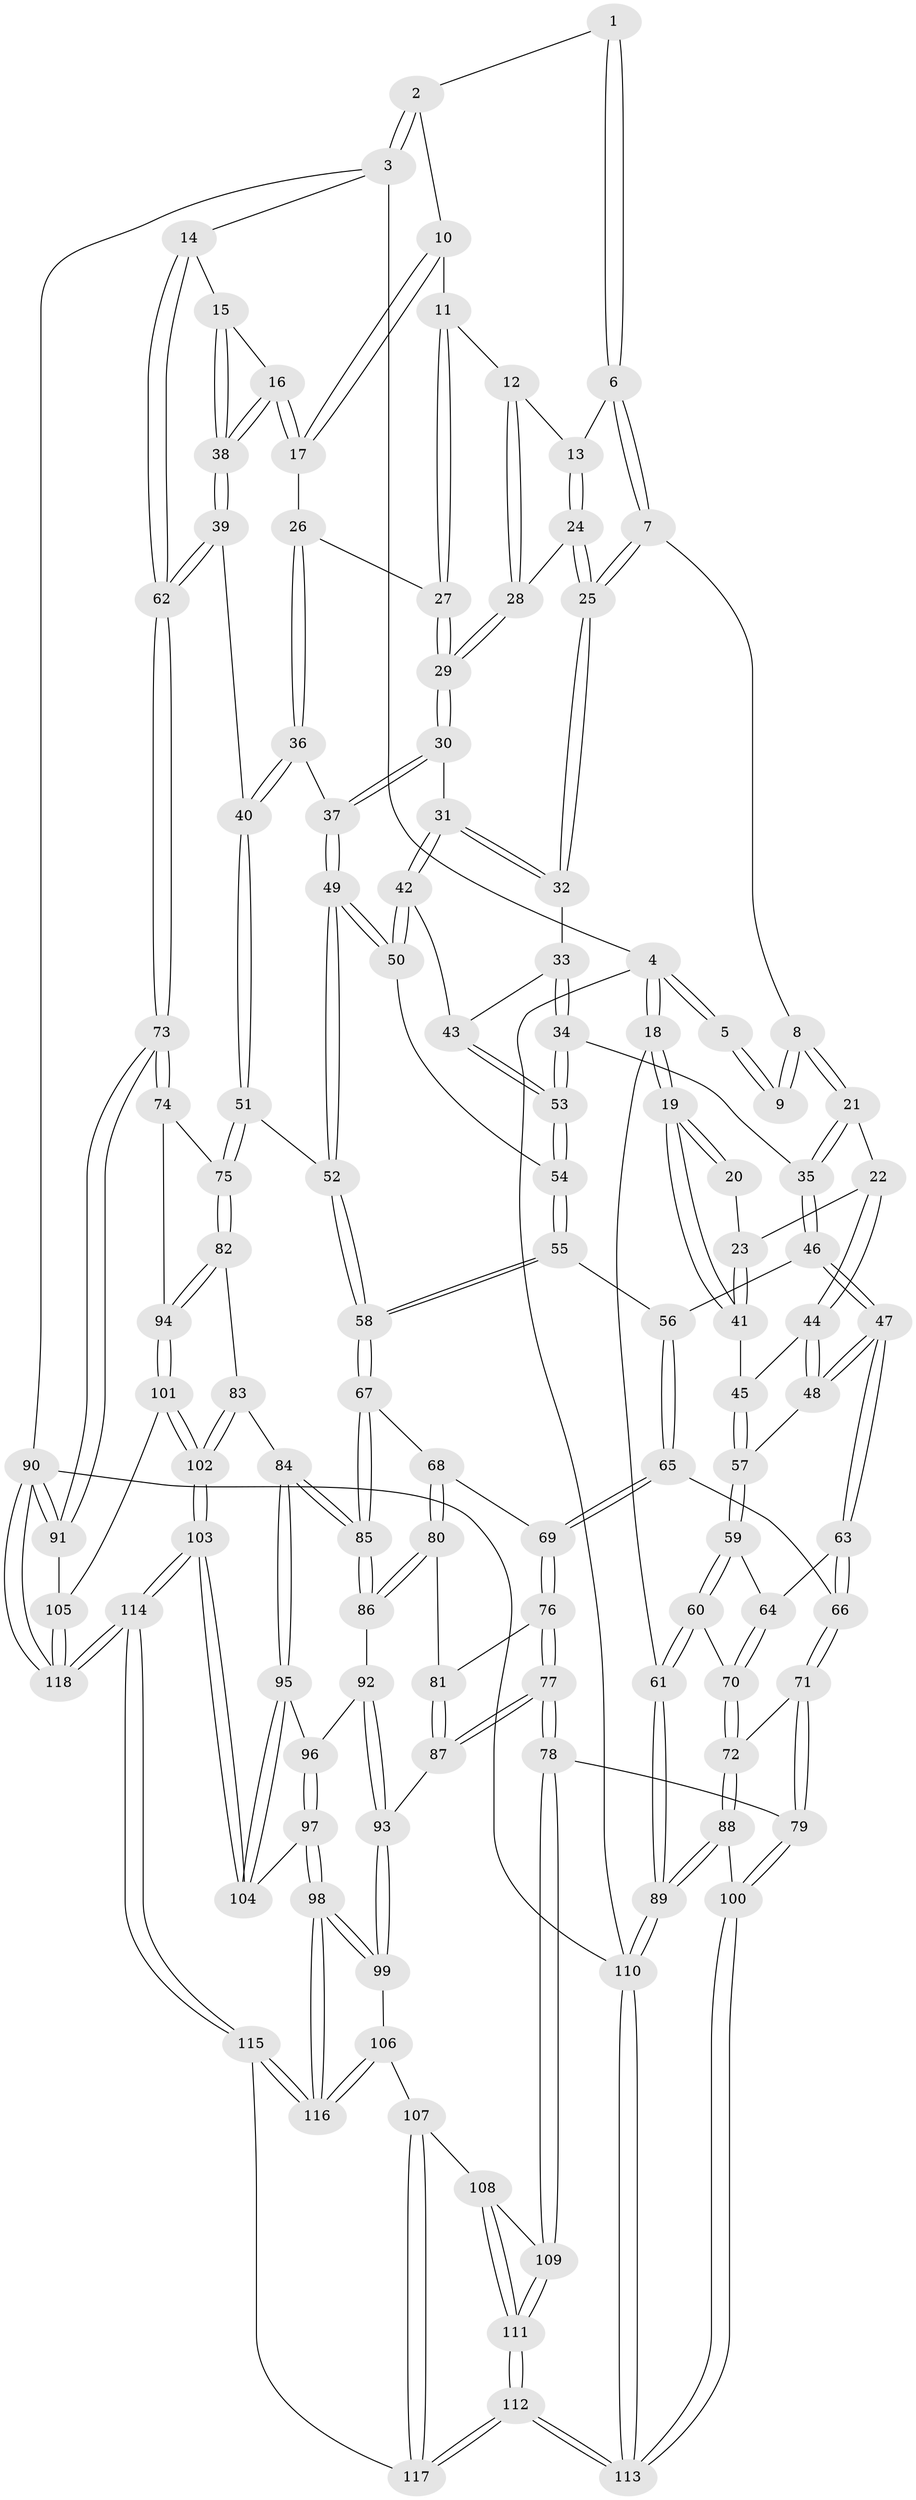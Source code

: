 // coarse degree distribution, {3: 0.2318840579710145, 5: 0.21739130434782608, 6: 0.057971014492753624, 4: 0.4782608695652174, 7: 0.014492753623188406}
// Generated by graph-tools (version 1.1) at 2025/24/03/03/25 07:24:33]
// undirected, 118 vertices, 292 edges
graph export_dot {
graph [start="1"]
  node [color=gray90,style=filled];
  1 [pos="+0.5145070336626206+0"];
  2 [pos="+0.7844442009538208+0"];
  3 [pos="+1+0"];
  4 [pos="+0+0"];
  5 [pos="+0.1415377147528574+0"];
  6 [pos="+0.4843922562597808+0"];
  7 [pos="+0.3777720368108312+0.138392959397216"];
  8 [pos="+0.2586496829631703+0.15225109975347706"];
  9 [pos="+0.16811061041302705+0.017382354799221216"];
  10 [pos="+0.7833670779245288+0"];
  11 [pos="+0.6323788009158839+0.15525161695995712"];
  12 [pos="+0.6091335449109122+0.15778273083873617"];
  13 [pos="+0.5379270431144112+0.081323367295709"];
  14 [pos="+1+0"];
  15 [pos="+0.9755116128728588+0.15816316980124379"];
  16 [pos="+0.8238967771628963+0.20612417377804423"];
  17 [pos="+0.7777146058381387+0.17502749360334324"];
  18 [pos="+0+0.2509218486803515"];
  19 [pos="+0+0.25421455595633563"];
  20 [pos="+0.09595405115148338+0.08495048565531971"];
  21 [pos="+0.22132352810374145+0.2333333790725969"];
  22 [pos="+0.2186093595275367+0.23588722664719944"];
  23 [pos="+0.10940535367330327+0.2321974266938436"];
  24 [pos="+0.5098753749742084+0.21699818001385598"];
  25 [pos="+0.4411230041185256+0.24230139696203346"];
  26 [pos="+0.7410181371532176+0.19044004895067007"];
  27 [pos="+0.7269686078521941+0.18942504977634414"];
  28 [pos="+0.5795162874188521+0.2171475181089879"];
  29 [pos="+0.60492034993801+0.2787867186705389"];
  30 [pos="+0.6050400532419146+0.2860759768083403"];
  31 [pos="+0.5641723846635659+0.3182909295865733"];
  32 [pos="+0.4409956920210329+0.24848376653727103"];
  33 [pos="+0.4396871386780265+0.251740250809335"];
  34 [pos="+0.3920106271763694+0.34198657548460387"];
  35 [pos="+0.38437154989871214+0.3443595782587038"];
  36 [pos="+0.6951227174261537+0.33297072808510497"];
  37 [pos="+0.6798930566761963+0.33308805088041293"];
  38 [pos="+0.8668090476575577+0.3980192872652643"];
  39 [pos="+0.8720580135636209+0.4337785858052583"];
  40 [pos="+0.8424859930153134+0.4415919156292275"];
  41 [pos="+0+0.28244333280258044"];
  42 [pos="+0.5491093006763709+0.37002902500463414"];
  43 [pos="+0.523387809687389+0.3686110322729362"];
  44 [pos="+0.2114725796620719+0.27735602019906364"];
  45 [pos="+0.014541338049033261+0.3611088441717794"];
  46 [pos="+0.3403434048153588+0.3912465920929039"];
  47 [pos="+0.21687835269725467+0.45219673451712544"];
  48 [pos="+0.20004779412271423+0.43516912929184964"];
  49 [pos="+0.5937643834438089+0.43892501820323426"];
  50 [pos="+0.5706482092910355+0.41418072608649653"];
  51 [pos="+0.7162331730238524+0.54398337743048"];
  52 [pos="+0.6252342912870983+0.5497621386425574"];
  53 [pos="+0.43744055468718573+0.3822006658546038"];
  54 [pos="+0.4539413602471714+0.4430920671669336"];
  55 [pos="+0.45145636881383433+0.46438533089069556"];
  56 [pos="+0.40812402243516255+0.5060156645136707"];
  57 [pos="+0.0909947319791366+0.42176664862436947"];
  58 [pos="+0.6246733467470127+0.5501884668827058"];
  59 [pos="+0.03393219057908942+0.537973660060941"];
  60 [pos="+0+0.5915633235641117"];
  61 [pos="+0+0.6065070822858298"];
  62 [pos="+1+0.5089757217378176"];
  63 [pos="+0.22221478972623085+0.47468394181313184"];
  64 [pos="+0.15674716649868112+0.5452095045078041"];
  65 [pos="+0.3779286427419812+0.5738130875262791"];
  66 [pos="+0.26041810532037485+0.522987685722548"];
  67 [pos="+0.6227286175472366+0.5526501033062136"];
  68 [pos="+0.5890402209383141+0.5725696233335701"];
  69 [pos="+0.37855873388935696+0.5749080455726001"];
  70 [pos="+0.10313002034100899+0.6561032476249427"];
  71 [pos="+0.19703163907646556+0.7255462066673944"];
  72 [pos="+0.11527876546841635+0.6753130185242803"];
  73 [pos="+1+0.5648925192965134"];
  74 [pos="+0.9404746978309912+0.6710324247447641"];
  75 [pos="+0.757191315612594+0.6321803330954355"];
  76 [pos="+0.3793323499721674+0.6475899611986092"];
  77 [pos="+0.2834325881916135+0.7749195468300462"];
  78 [pos="+0.27660406711680185+0.7785942949349534"];
  79 [pos="+0.22874073347834672+0.7722534488141206"];
  80 [pos="+0.5068456646872094+0.6973649525254199"];
  81 [pos="+0.45986660294499343+0.688120956217609"];
  82 [pos="+0.7615303229880898+0.7309400139182628"];
  83 [pos="+0.649747543537329+0.7721800376670233"];
  84 [pos="+0.6448023450950084+0.7729807438251752"];
  85 [pos="+0.6427627272202813+0.7706502792067114"];
  86 [pos="+0.5244870866893007+0.7409224858618528"];
  87 [pos="+0.4164959298701193+0.7974100913764364"];
  88 [pos="+0+0.8013878005478492"];
  89 [pos="+0+0.9141624971545662"];
  90 [pos="+1+1"];
  91 [pos="+1+0.6941365009342956"];
  92 [pos="+0.5051056047952859+0.775544035872773"];
  93 [pos="+0.4614823382959699+0.8189079932829991"];
  94 [pos="+0.8280095786222712+0.7796184288553822"];
  95 [pos="+0.6428733310127414+0.7821346004071371"];
  96 [pos="+0.5434203002543061+0.8177244230416418"];
  97 [pos="+0.5643011728789448+0.8953130043039915"];
  98 [pos="+0.5304739233533946+0.9120616192503922"];
  99 [pos="+0.4633694343403315+0.8273549905715029"];
  100 [pos="+0.18401776673039563+0.8201766446482814"];
  101 [pos="+0.8421661367485712+0.8733734448049162"];
  102 [pos="+0.8159148696548066+0.8898296939851137"];
  103 [pos="+0.7266118579587738+0.9679410200443531"];
  104 [pos="+0.6305958680070516+0.8774031327683649"];
  105 [pos="+0.8833282442670546+0.8875188275483248"];
  106 [pos="+0.389798095425373+0.9184346145293882"];
  107 [pos="+0.3618568212814889+0.9191068401446028"];
  108 [pos="+0.35552551894360307+0.9150478662041981"];
  109 [pos="+0.3105274863834428+0.860428261239028"];
  110 [pos="+0+1"];
  111 [pos="+0.16201927743673958+1"];
  112 [pos="+0+1"];
  113 [pos="+0+1"];
  114 [pos="+0.6863672496868601+1"];
  115 [pos="+0.5243091236447823+1"];
  116 [pos="+0.5018215543745417+0.9733381389663943"];
  117 [pos="+0.37045483728367784+1"];
  118 [pos="+1+1"];
  1 -- 2;
  1 -- 6;
  1 -- 6;
  2 -- 3;
  2 -- 3;
  2 -- 10;
  3 -- 4;
  3 -- 14;
  3 -- 90;
  4 -- 5;
  4 -- 5;
  4 -- 18;
  4 -- 18;
  4 -- 110;
  5 -- 9;
  5 -- 9;
  6 -- 7;
  6 -- 7;
  6 -- 13;
  7 -- 8;
  7 -- 25;
  7 -- 25;
  8 -- 9;
  8 -- 9;
  8 -- 21;
  8 -- 21;
  10 -- 11;
  10 -- 17;
  10 -- 17;
  11 -- 12;
  11 -- 27;
  11 -- 27;
  12 -- 13;
  12 -- 28;
  12 -- 28;
  13 -- 24;
  13 -- 24;
  14 -- 15;
  14 -- 62;
  14 -- 62;
  15 -- 16;
  15 -- 38;
  15 -- 38;
  16 -- 17;
  16 -- 17;
  16 -- 38;
  16 -- 38;
  17 -- 26;
  18 -- 19;
  18 -- 19;
  18 -- 61;
  19 -- 20;
  19 -- 20;
  19 -- 41;
  19 -- 41;
  20 -- 23;
  21 -- 22;
  21 -- 35;
  21 -- 35;
  22 -- 23;
  22 -- 44;
  22 -- 44;
  23 -- 41;
  23 -- 41;
  24 -- 25;
  24 -- 25;
  24 -- 28;
  25 -- 32;
  25 -- 32;
  26 -- 27;
  26 -- 36;
  26 -- 36;
  27 -- 29;
  27 -- 29;
  28 -- 29;
  28 -- 29;
  29 -- 30;
  29 -- 30;
  30 -- 31;
  30 -- 37;
  30 -- 37;
  31 -- 32;
  31 -- 32;
  31 -- 42;
  31 -- 42;
  32 -- 33;
  33 -- 34;
  33 -- 34;
  33 -- 43;
  34 -- 35;
  34 -- 53;
  34 -- 53;
  35 -- 46;
  35 -- 46;
  36 -- 37;
  36 -- 40;
  36 -- 40;
  37 -- 49;
  37 -- 49;
  38 -- 39;
  38 -- 39;
  39 -- 40;
  39 -- 62;
  39 -- 62;
  40 -- 51;
  40 -- 51;
  41 -- 45;
  42 -- 43;
  42 -- 50;
  42 -- 50;
  43 -- 53;
  43 -- 53;
  44 -- 45;
  44 -- 48;
  44 -- 48;
  45 -- 57;
  45 -- 57;
  46 -- 47;
  46 -- 47;
  46 -- 56;
  47 -- 48;
  47 -- 48;
  47 -- 63;
  47 -- 63;
  48 -- 57;
  49 -- 50;
  49 -- 50;
  49 -- 52;
  49 -- 52;
  50 -- 54;
  51 -- 52;
  51 -- 75;
  51 -- 75;
  52 -- 58;
  52 -- 58;
  53 -- 54;
  53 -- 54;
  54 -- 55;
  54 -- 55;
  55 -- 56;
  55 -- 58;
  55 -- 58;
  56 -- 65;
  56 -- 65;
  57 -- 59;
  57 -- 59;
  58 -- 67;
  58 -- 67;
  59 -- 60;
  59 -- 60;
  59 -- 64;
  60 -- 61;
  60 -- 61;
  60 -- 70;
  61 -- 89;
  61 -- 89;
  62 -- 73;
  62 -- 73;
  63 -- 64;
  63 -- 66;
  63 -- 66;
  64 -- 70;
  64 -- 70;
  65 -- 66;
  65 -- 69;
  65 -- 69;
  66 -- 71;
  66 -- 71;
  67 -- 68;
  67 -- 85;
  67 -- 85;
  68 -- 69;
  68 -- 80;
  68 -- 80;
  69 -- 76;
  69 -- 76;
  70 -- 72;
  70 -- 72;
  71 -- 72;
  71 -- 79;
  71 -- 79;
  72 -- 88;
  72 -- 88;
  73 -- 74;
  73 -- 74;
  73 -- 91;
  73 -- 91;
  74 -- 75;
  74 -- 94;
  75 -- 82;
  75 -- 82;
  76 -- 77;
  76 -- 77;
  76 -- 81;
  77 -- 78;
  77 -- 78;
  77 -- 87;
  77 -- 87;
  78 -- 79;
  78 -- 109;
  78 -- 109;
  79 -- 100;
  79 -- 100;
  80 -- 81;
  80 -- 86;
  80 -- 86;
  81 -- 87;
  81 -- 87;
  82 -- 83;
  82 -- 94;
  82 -- 94;
  83 -- 84;
  83 -- 102;
  83 -- 102;
  84 -- 85;
  84 -- 85;
  84 -- 95;
  84 -- 95;
  85 -- 86;
  85 -- 86;
  86 -- 92;
  87 -- 93;
  88 -- 89;
  88 -- 89;
  88 -- 100;
  89 -- 110;
  89 -- 110;
  90 -- 91;
  90 -- 91;
  90 -- 118;
  90 -- 118;
  90 -- 110;
  91 -- 105;
  92 -- 93;
  92 -- 93;
  92 -- 96;
  93 -- 99;
  93 -- 99;
  94 -- 101;
  94 -- 101;
  95 -- 96;
  95 -- 104;
  95 -- 104;
  96 -- 97;
  96 -- 97;
  97 -- 98;
  97 -- 98;
  97 -- 104;
  98 -- 99;
  98 -- 99;
  98 -- 116;
  98 -- 116;
  99 -- 106;
  100 -- 113;
  100 -- 113;
  101 -- 102;
  101 -- 102;
  101 -- 105;
  102 -- 103;
  102 -- 103;
  103 -- 104;
  103 -- 104;
  103 -- 114;
  103 -- 114;
  105 -- 118;
  105 -- 118;
  106 -- 107;
  106 -- 116;
  106 -- 116;
  107 -- 108;
  107 -- 117;
  107 -- 117;
  108 -- 109;
  108 -- 111;
  108 -- 111;
  109 -- 111;
  109 -- 111;
  110 -- 113;
  110 -- 113;
  111 -- 112;
  111 -- 112;
  112 -- 113;
  112 -- 113;
  112 -- 117;
  112 -- 117;
  114 -- 115;
  114 -- 115;
  114 -- 118;
  114 -- 118;
  115 -- 116;
  115 -- 116;
  115 -- 117;
}
